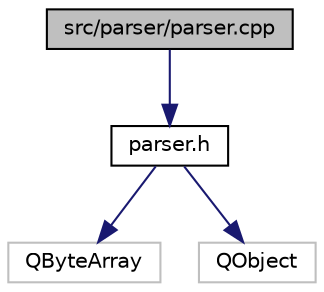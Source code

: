 digraph "src/parser/parser.cpp"
{
 // LATEX_PDF_SIZE
  edge [fontname="Helvetica",fontsize="10",labelfontname="Helvetica",labelfontsize="10"];
  node [fontname="Helvetica",fontsize="10",shape=record];
  Node1 [label="src/parser/parser.cpp",height=0.2,width=0.4,color="black", fillcolor="grey75", style="filled", fontcolor="black",tooltip="Parses the line scale communication protocol."];
  Node1 -> Node2 [color="midnightblue",fontsize="10",style="solid",fontname="Helvetica"];
  Node2 [label="parser.h",height=0.2,width=0.4,color="black", fillcolor="white", style="filled",URL="$parser_8h.html",tooltip="Parses the line scale communication protocol."];
  Node2 -> Node3 [color="midnightblue",fontsize="10",style="solid",fontname="Helvetica"];
  Node3 [label="QByteArray",height=0.2,width=0.4,color="grey75", fillcolor="white", style="filled",tooltip=" "];
  Node2 -> Node4 [color="midnightblue",fontsize="10",style="solid",fontname="Helvetica"];
  Node4 [label="QObject",height=0.2,width=0.4,color="grey75", fillcolor="white", style="filled",tooltip=" "];
}
